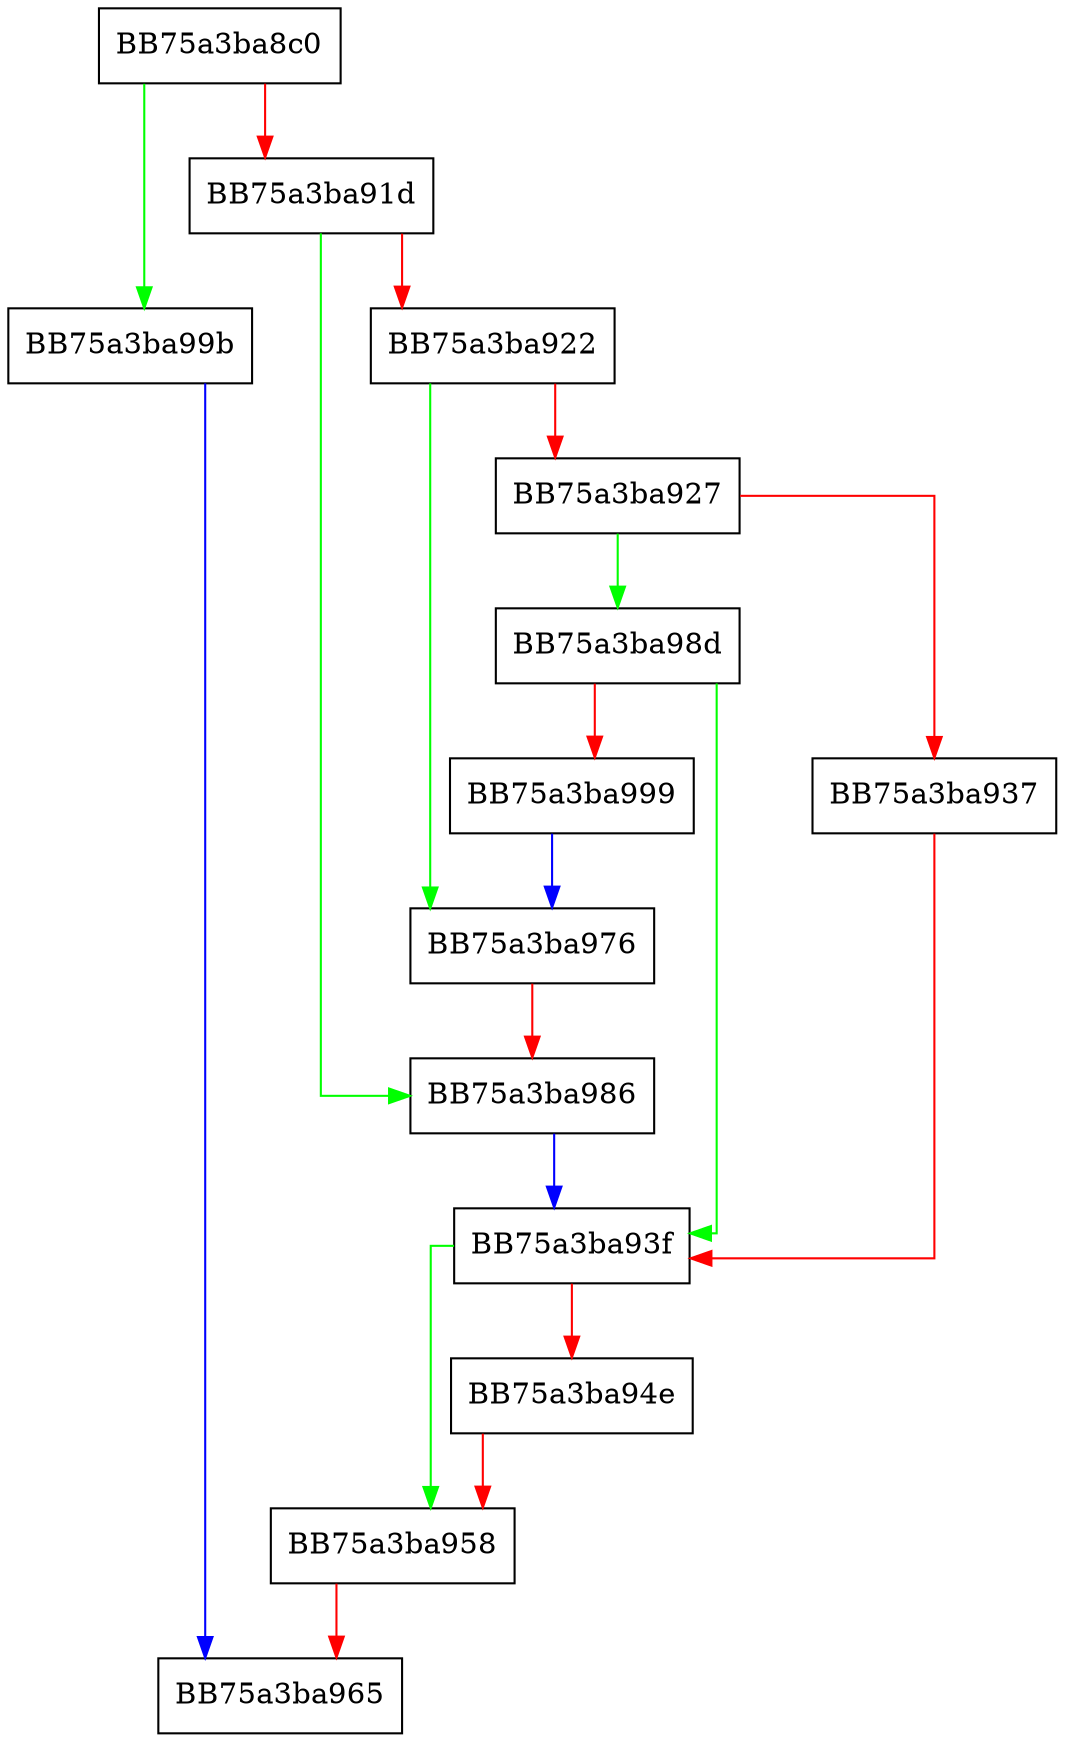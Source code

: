 digraph ReadMemory {
  node [shape="box"];
  graph [splines=ortho];
  BB75a3ba8c0 -> BB75a3ba99b [color="green"];
  BB75a3ba8c0 -> BB75a3ba91d [color="red"];
  BB75a3ba91d -> BB75a3ba986 [color="green"];
  BB75a3ba91d -> BB75a3ba922 [color="red"];
  BB75a3ba922 -> BB75a3ba976 [color="green"];
  BB75a3ba922 -> BB75a3ba927 [color="red"];
  BB75a3ba927 -> BB75a3ba98d [color="green"];
  BB75a3ba927 -> BB75a3ba937 [color="red"];
  BB75a3ba937 -> BB75a3ba93f [color="red"];
  BB75a3ba93f -> BB75a3ba958 [color="green"];
  BB75a3ba93f -> BB75a3ba94e [color="red"];
  BB75a3ba94e -> BB75a3ba958 [color="red"];
  BB75a3ba958 -> BB75a3ba965 [color="red"];
  BB75a3ba976 -> BB75a3ba986 [color="red"];
  BB75a3ba986 -> BB75a3ba93f [color="blue"];
  BB75a3ba98d -> BB75a3ba93f [color="green"];
  BB75a3ba98d -> BB75a3ba999 [color="red"];
  BB75a3ba999 -> BB75a3ba976 [color="blue"];
  BB75a3ba99b -> BB75a3ba965 [color="blue"];
}